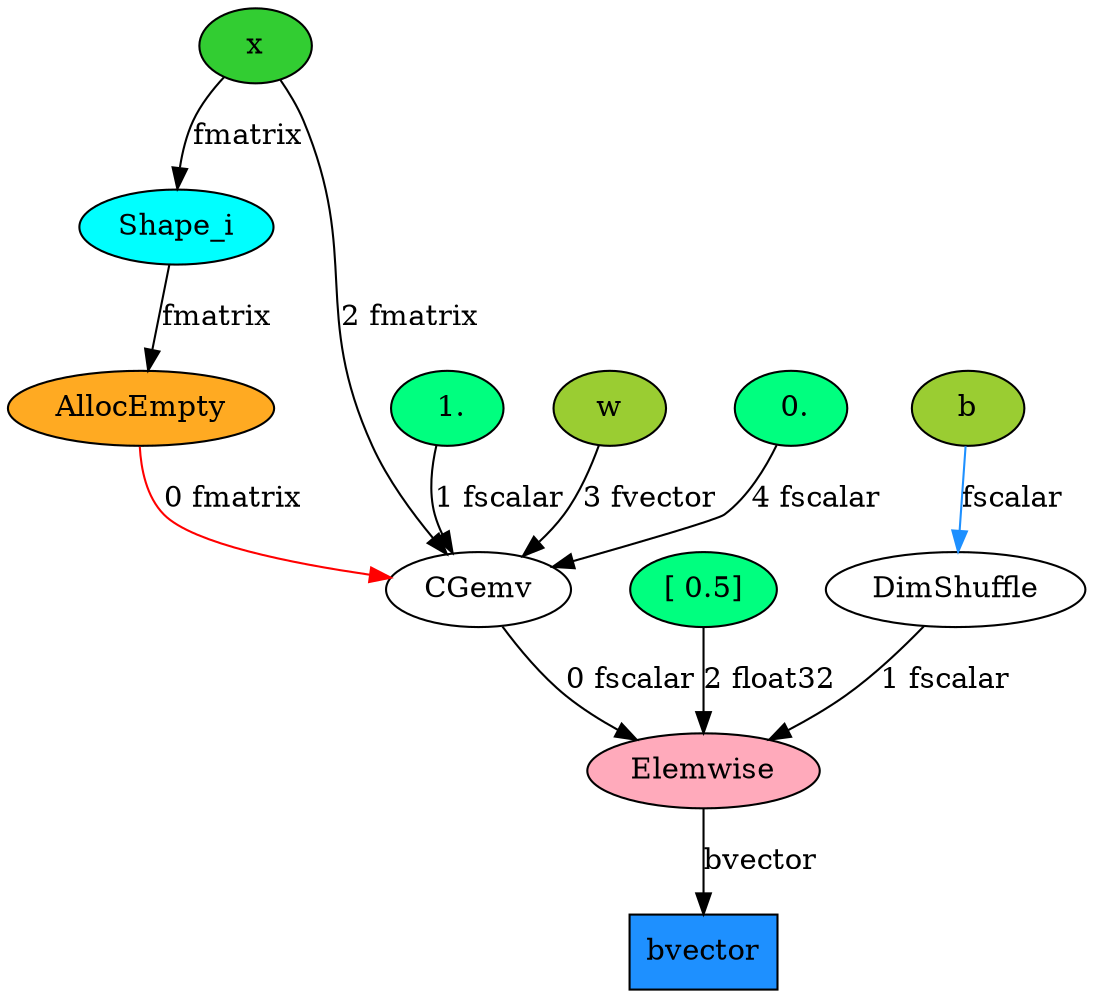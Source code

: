 digraph G {
	graph [bb="0,0,459,476"];
	node [label="\N"];
	n1	 [apply_op="InplaceDimShuffle{x}",
		height=0.5,
		label=DimShuffle,
		node_type=apply,
		pos="406,194",
		width=1.4763];
	n14	 [apply_op="Elemwise{Composite{GT(scalar_sigmoid((-((-i0) - i1))), i2)}}",
		fillcolor="#FFAABB",
		height=0.5,
		label=Elemwise,
		node_type=apply,
		pos="297,106",
		style=filled,
		type=colored,
		width=1.2888];
	n1 -> n14	 [label="1 fscalar",
		lp="394,150",
		pos="e,321.27,121.48 389.81,176.59 379.19,166.19 364.77,152.72 351,142 344.43,136.89 337.11,131.78 330.03,127.12"];
	n2	 [dtype=fscalar,
		fillcolor=YellowGreen,
		height=0.5,
		label=b,
		node_type=shared_input,
		pos="410,282",
		shape=ellipse,
		style=filled,
		tag="sharedvalue.py	212	utils.add_tag_trace(var)",
		width=0.75];
	n2 -> n1	 [color=dodgerblue,
		label=fscalar,
		lp="428,238",
		pos="e,406.79,212.08 409.19,263.6 408.64,251.75 407.9,235.82 407.27,222.29"];
	n4	 [apply_op="Shape_i{0}",
		fillcolor=cyan,
		height=0.5,
		label=Shape_i,
		node_type=apply,
		pos="66,370",
		style=filled,
		type=colored,
		width=1.1152];
	n7	 [apply_op="AllocEmpty{dtype='float32'}",
		fillcolor="#FFAA22",
		height=0.5,
		label=AllocEmpty,
		node_type=apply,
		pos="55,282",
		style=filled,
		type=colored,
		width=1.5312];
	n4 -> n7	 [label=fmatrix,
		lp="83,326",
		pos="e,57.206,300.25 63.827,352.01 62.315,340.19 60.266,324.17 58.523,310.54"];
	n5	 [dtype=fmatrix,
		fillcolor=limegreen,
		height=0.5,
		label=x,
		node_type=input,
		pos="106,458",
		shape=ellipse,
		style=filled,
		tag="ipython-input-7-2c2a9376bdd2	8	x = T.matrix('x')",
		width=0.75];
	n5 -> n4	 [label=fmatrix,
		lp="103,414",
		pos="e,69.979,388.02 93.961,441.58 89.763,435.69 85.286,428.76 82,422 78.291,414.37 75.191,405.69 72.738,397.68"];
	n9	 [apply_op="CGemv{inplace}",
		height=0.5,
		label=CGemv,
		node_type=apply,
		pos="196,194",
		width=1.0694];
	n5 -> n9	 [label="2 fmatrix",
		lp="169,326",
		pos="e,184.87,211.3 115.36,441.02 118.47,435.19 121.72,428.44 124,422 147.95,354.38 131.72,331.13 157,264 162.78,248.66 171.62,232.66 \
179.42,219.94"];
	n7 -> n9	 [color=red,
		label="0 fmatrix",
		lp="98,238",
		pos="e,157.8,196.59 56.651,263.66 58.594,252.61 62.818,238.76 72,230 92.196,210.73 122.17,201.93 147.59,197.97"];
	n9 -> n14	 [label="0 fscalar",
		lp="269,150",
		pos="e,273.2,121.49 209.78,176.97 219.19,166.47 232.22,152.74 245,142 251.15,136.83 258.08,131.73 264.82,127.09"];
	n10	 [dtype=fscalar,
		fillcolor=SpringGreen,
		height=0.5,
		label=" 1.",
		node_type=constant_input,
		pos="193,282",
		shape=ellipse,
		style=filled,
		width=0.75];
	n10 -> n9	 [label="1 fscalar",
		lp="218,238",
		pos="e,194.9,212.08 193.17,264 193.32,254.08 193.57,241.33 194,230 194.1,227.45 194.22,224.79 194.35,222.13"];
	n11	 [dtype=fvector,
		fillcolor=YellowGreen,
		height=0.5,
		label=w,
		node_type=shared_input,
		pos="265,282",
		shape=ellipse,
		style=filled,
		tag="sharedvalue.py	212	utils.add_tag_trace(var)",
		width=0.75];
	n11 -> n9	 [label="3 fvector",
		lp="277.5,238",
		pos="e,218.52,208.73 259.83,264.23 256.02,253.68 250.1,240.19 242,230 237.63,224.51 232.23,219.41 226.67,214.9"];
	n12	 [dtype=fscalar,
		fillcolor=SpringGreen,
		height=0.5,
		label=" 0.",
		node_type=constant_input,
		pos="338,282",
		shape=ellipse,
		style=filled,
		width=0.75];
	n12 -> n9	 [label="4 fscalar",
		lp="346,238",
		pos="e,228.44,203.97 331.48,264.11 326.38,252.95 318.25,238.82 307,230 301.31,225.54 267.29,215.13 238.39,206.81"];
	n16	 [dtype=bvector,
		fillcolor=dodgerblue,
		height=0.5,
		label=bvector,
		node_type=output,
		pos="297,18",
		shape=box,
		style=filled,
		width=0.80556];
	n14 -> n16	 [label=bvector,
		lp="318,62",
		pos="e,297,36.084 297,87.597 297,75.746 297,59.817 297,46.292"];
	n15	 [dtype=float32,
		fillcolor=SpringGreen,
		height=0.5,
		label="[ 0.5]",
		node_type=constant_input,
		pos="297,194",
		shape=ellipse,
		style=filled,
		width=0.84093];
	n15 -> n14	 [label="2 float32",
		lp="322,150",
		pos="e,297,124.08 297,175.6 297,163.75 297,147.82 297,134.29"];
}
